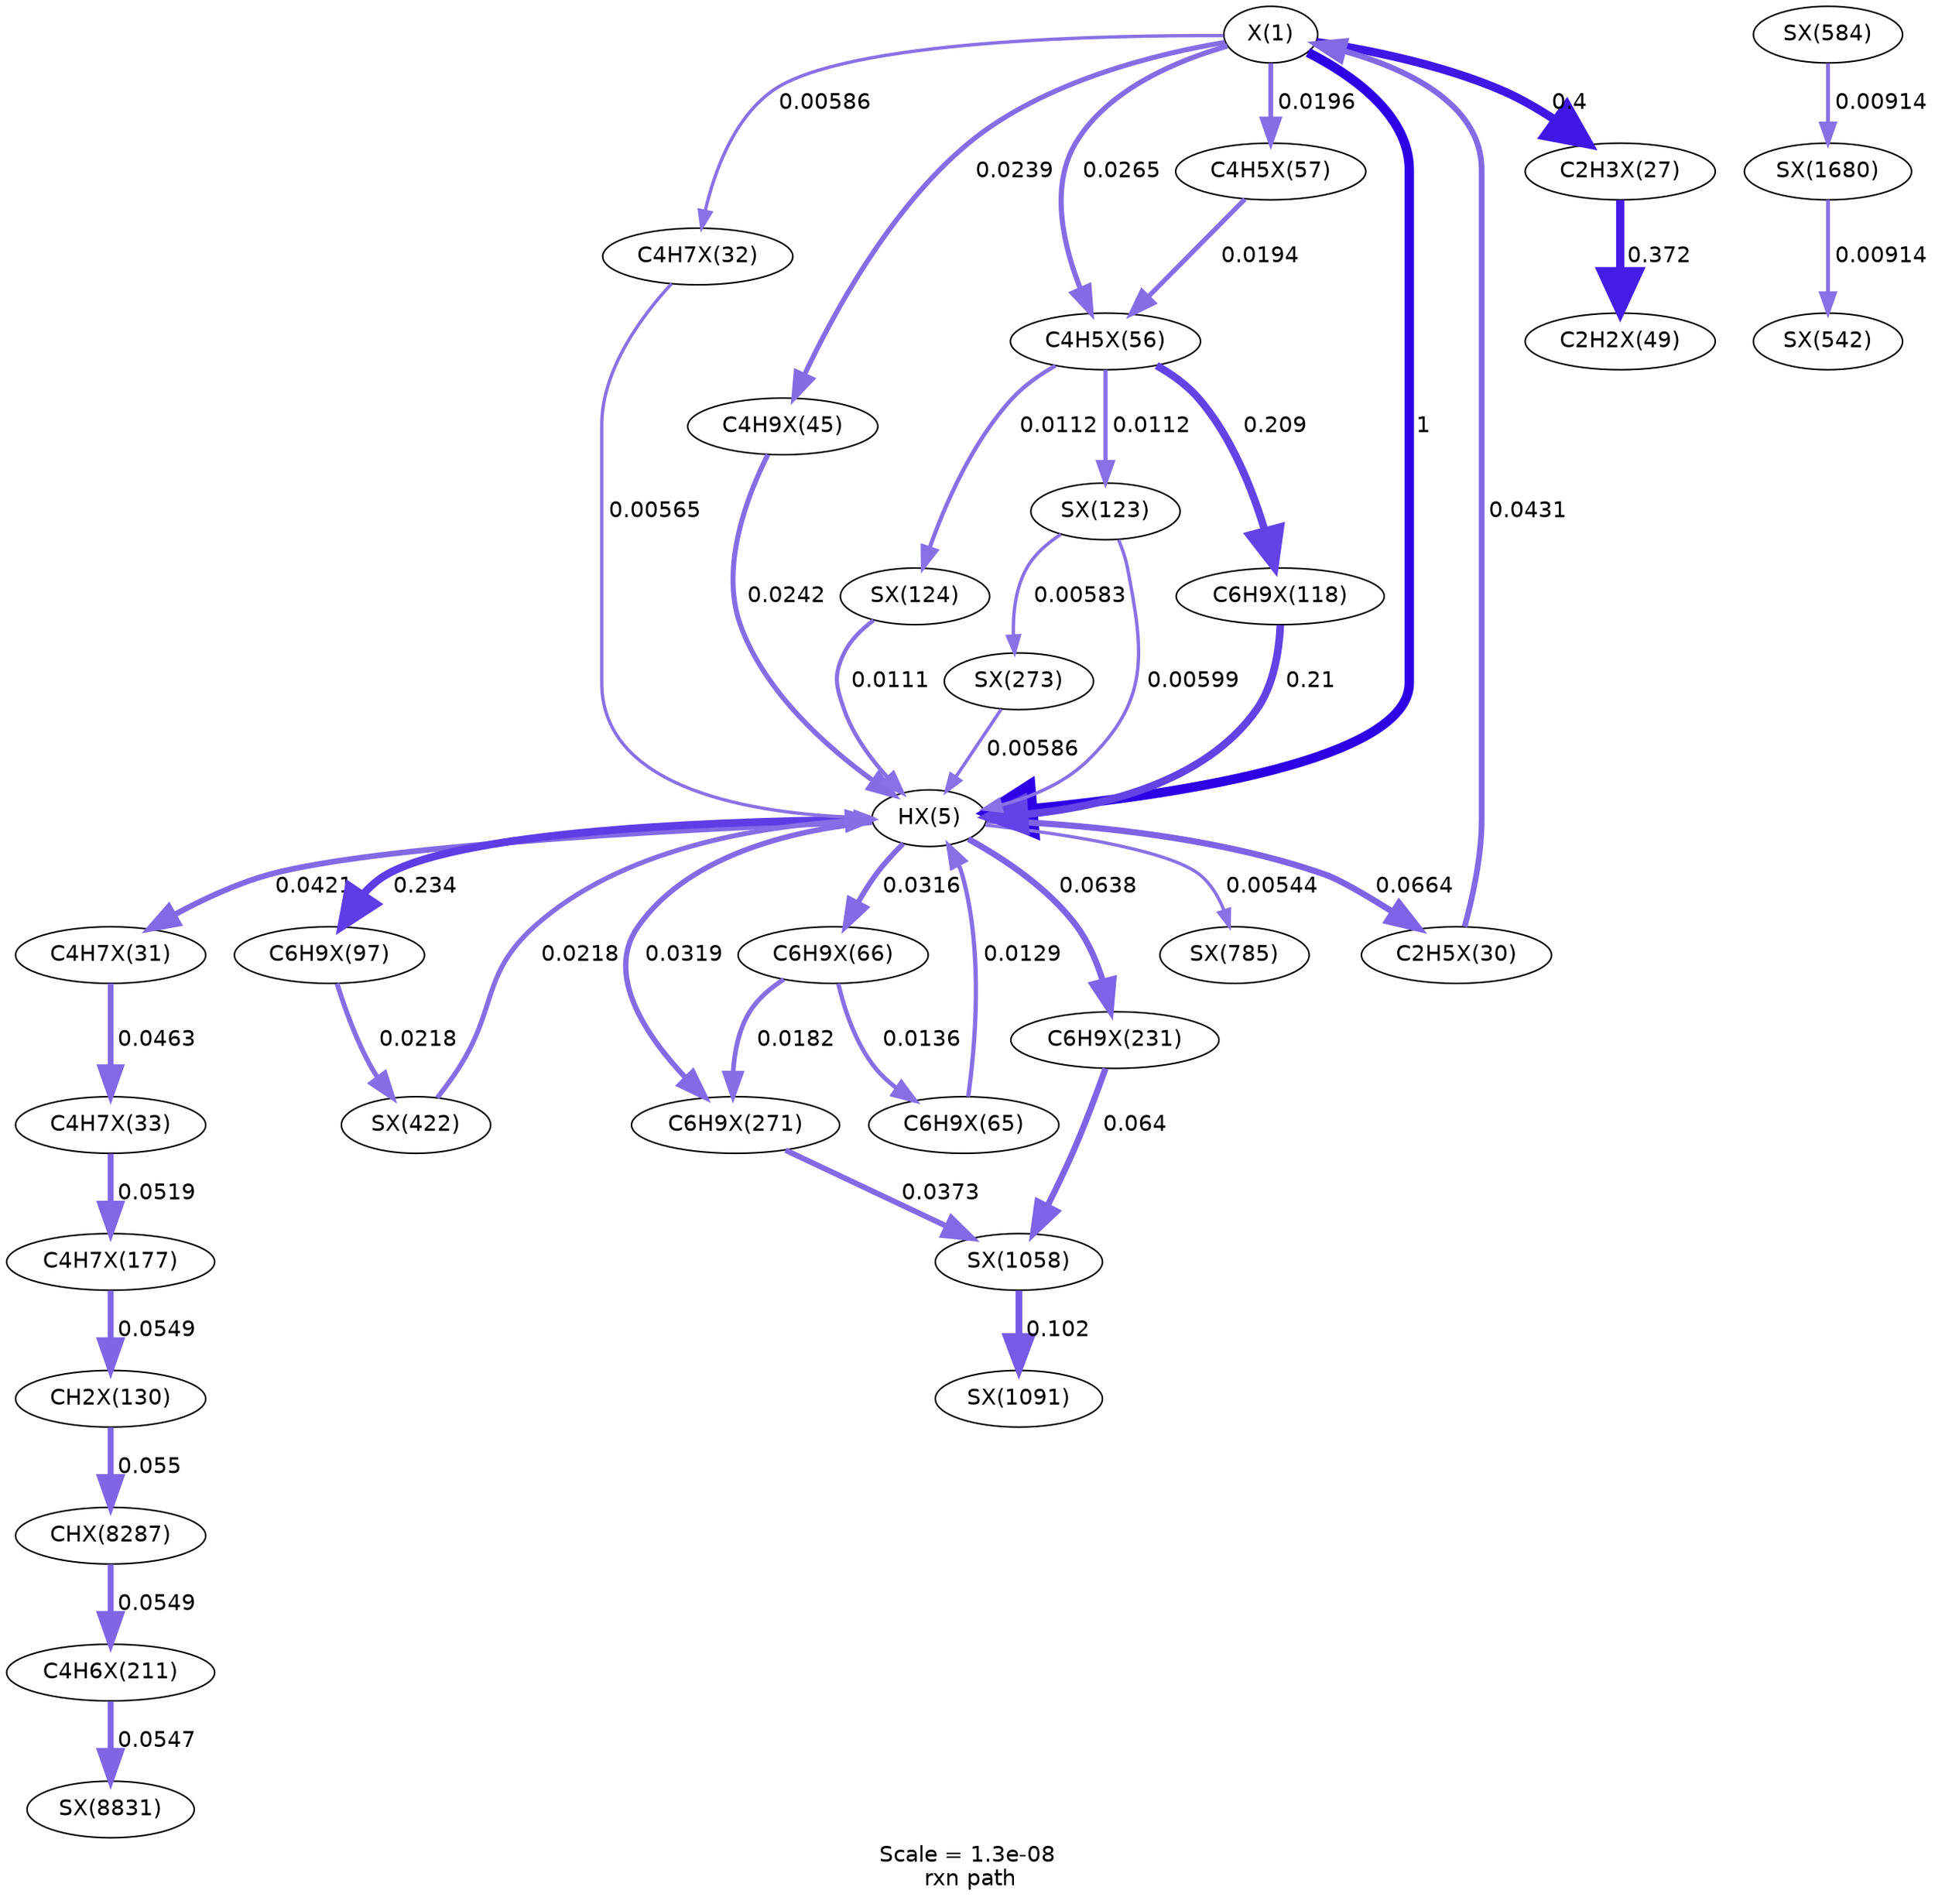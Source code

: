 digraph reaction_paths {
center=1;
s61 -> s62[fontname="Helvetica", style="setlinewidth(6)", arrowsize=3, color="0.7, 1.5, 0.9"
, label=" 1"];
s61 -> s63[fontname="Helvetica", style="setlinewidth(5.31)", arrowsize=2.65, color="0.7, 0.9, 0.9"
, label=" 0.4"];
s61 -> s76[fontname="Helvetica", style="setlinewidth(3.03)", arrowsize=1.52, color="0.7, 0.52, 0.9"
, label=" 0.0196"];
s61 -> s75[fontname="Helvetica", style="setlinewidth(3.26)", arrowsize=1.63, color="0.7, 0.527, 0.9"
, label=" 0.0265"];
s65 -> s61[fontname="Helvetica", style="setlinewidth(3.63)", arrowsize=1.81, color="0.7, 0.543, 0.9"
, label=" 0.0431"];
s61 -> s67[fontname="Helvetica", style="setlinewidth(2.12)", arrowsize=1.06, color="0.7, 0.506, 0.9"
, label=" 0.00586"];
s61 -> s73[fontname="Helvetica", style="setlinewidth(3.18)", arrowsize=1.59, color="0.7, 0.524, 0.9"
, label=" 0.0239"];
s62 -> s65[fontname="Helvetica", style="setlinewidth(3.95)", arrowsize=1.98, color="0.7, 0.566, 0.9"
, label=" 0.0664"];
s67 -> s62[fontname="Helvetica", style="setlinewidth(2.09)", arrowsize=1.05, color="0.7, 0.506, 0.9"
, label=" 0.00565"];
s62 -> s66[fontname="Helvetica", style="setlinewidth(3.61)", arrowsize=1.8, color="0.7, 0.542, 0.9"
, label=" 0.0421"];
s84 -> s62[fontname="Helvetica", style="setlinewidth(4.82)", arrowsize=2.41, color="0.7, 0.71, 0.9"
, label=" 0.21"];
s73 -> s62[fontname="Helvetica", style="setlinewidth(3.19)", arrowsize=1.59, color="0.7, 0.524, 0.9"
, label=" 0.0242"];
s77 -> s62[fontname="Helvetica", style="setlinewidth(2.71)", arrowsize=1.36, color="0.7, 0.513, 0.9"
, label=" 0.0129"];
s62 -> s83[fontname="Helvetica", style="setlinewidth(4.9)", arrowsize=2.45, color="0.7, 0.734, 0.9"
, label=" 0.234"];
s86 -> s62[fontname="Helvetica", style="setlinewidth(2.6)", arrowsize=1.3, color="0.7, 0.511, 0.9"
, label=" 0.0111"];
s85 -> s62[fontname="Helvetica", style="setlinewidth(2.14)", arrowsize=1.07, color="0.7, 0.506, 0.9"
, label=" 0.00599"];
s98 -> s62[fontname="Helvetica", style="setlinewidth(2.12)", arrowsize=1.06, color="0.7, 0.506, 0.9"
, label=" 0.00586"];
s101 -> s62[fontname="Helvetica", style="setlinewidth(3.11)", arrowsize=1.56, color="0.7, 0.522, 0.9"
, label=" 0.0218"];
s62 -> s96[fontname="Helvetica", style="setlinewidth(3.92)", arrowsize=1.96, color="0.7, 0.564, 0.9"
, label=" 0.0638"];
s62 -> s97[fontname="Helvetica", style="setlinewidth(3.4)", arrowsize=1.7, color="0.7, 0.532, 0.9"
, label=" 0.0319"];
s62 -> s78[fontname="Helvetica", style="setlinewidth(3.39)", arrowsize=1.7, color="0.7, 0.532, 0.9"
, label=" 0.0316"];
s62 -> s115[fontname="Helvetica", style="setlinewidth(2.06)", arrowsize=1.03, color="0.7, 0.505, 0.9"
, label=" 0.00544"];
s63 -> s74[fontname="Helvetica", style="setlinewidth(5.25)", arrowsize=2.63, color="0.7, 0.872, 0.9"
, label=" 0.372"];
s76 -> s75[fontname="Helvetica", style="setlinewidth(3.02)", arrowsize=1.51, color="0.7, 0.519, 0.9"
, label=" 0.0194"];
s75 -> s84[fontname="Helvetica", style="setlinewidth(4.82)", arrowsize=2.41, color="0.7, 0.709, 0.9"
, label=" 0.209"];
s75 -> s86[fontname="Helvetica", style="setlinewidth(2.61)", arrowsize=1.3, color="0.7, 0.511, 0.9"
, label=" 0.0112"];
s75 -> s85[fontname="Helvetica", style="setlinewidth(2.61)", arrowsize=1.3, color="0.7, 0.511, 0.9"
, label=" 0.0112"];
s66 -> s68[fontname="Helvetica", style="setlinewidth(3.68)", arrowsize=1.84, color="0.7, 0.546, 0.9"
, label=" 0.0463"];
s68 -> s93[fontname="Helvetica", style="setlinewidth(3.77)", arrowsize=1.88, color="0.7, 0.552, 0.9"
, label=" 0.0519"];
s93 -> s87[fontname="Helvetica", style="setlinewidth(3.81)", arrowsize=1.9, color="0.7, 0.555, 0.9"
, label=" 0.0549"];
s78 -> s77[fontname="Helvetica", style="setlinewidth(2.75)", arrowsize=1.38, color="0.7, 0.514, 0.9"
, label=" 0.0136"];
s83 -> s101[fontname="Helvetica", style="setlinewidth(3.11)", arrowsize=1.56, color="0.7, 0.522, 0.9"
, label=" 0.0218"];
s85 -> s98[fontname="Helvetica", style="setlinewidth(2.12)", arrowsize=1.06, color="0.7, 0.506, 0.9"
, label=" 0.00583"];
s96 -> s123[fontname="Helvetica", style="setlinewidth(3.93)", arrowsize=1.96, color="0.7, 0.564, 0.9"
, label=" 0.064"];
s97 -> s123[fontname="Helvetica", style="setlinewidth(3.52)", arrowsize=1.76, color="0.7, 0.537, 0.9"
, label=" 0.0373"];
s123 -> s124[fontname="Helvetica", style="setlinewidth(4.27)", arrowsize=2.14, color="0.7, 0.602, 0.9"
, label=" 0.102"];
s78 -> s97[fontname="Helvetica", style="setlinewidth(2.97)", arrowsize=1.49, color="0.7, 0.518, 0.9"
, label=" 0.0182"];
s144 -> s108[fontname="Helvetica", style="setlinewidth(2.46)", arrowsize=1.23, color="0.7, 0.509, 0.9"
, label=" 0.00914"];
s109 -> s144[fontname="Helvetica", style="setlinewidth(2.46)", arrowsize=1.23, color="0.7, 0.509, 0.9"
, label=" 0.00914"];
s87 -> s292[fontname="Helvetica", style="setlinewidth(3.81)", arrowsize=1.91, color="0.7, 0.555, 0.9"
, label=" 0.055"];
s292 -> s94[fontname="Helvetica", style="setlinewidth(3.81)", arrowsize=1.9, color="0.7, 0.555, 0.9"
, label=" 0.0549"];
s94 -> s294[fontname="Helvetica", style="setlinewidth(3.81)", arrowsize=1.9, color="0.7, 0.555, 0.9"
, label=" 0.0547"];
s61 [ fontname="Helvetica", label="X(1)"];
s62 [ fontname="Helvetica", label="HX(5)"];
s63 [ fontname="Helvetica", label="C2H3X(27)"];
s65 [ fontname="Helvetica", label="C2H5X(30)"];
s66 [ fontname="Helvetica", label="C4H7X(31)"];
s67 [ fontname="Helvetica", label="C4H7X(32)"];
s68 [ fontname="Helvetica", label="C4H7X(33)"];
s73 [ fontname="Helvetica", label="C4H9X(45)"];
s74 [ fontname="Helvetica", label="C2H2X(49)"];
s75 [ fontname="Helvetica", label="C4H5X(56)"];
s76 [ fontname="Helvetica", label="C4H5X(57)"];
s77 [ fontname="Helvetica", label="C6H9X(65)"];
s78 [ fontname="Helvetica", label="C6H9X(66)"];
s83 [ fontname="Helvetica", label="C6H9X(97)"];
s84 [ fontname="Helvetica", label="C6H9X(118)"];
s85 [ fontname="Helvetica", label="SX(123)"];
s86 [ fontname="Helvetica", label="SX(124)"];
s87 [ fontname="Helvetica", label="CH2X(130)"];
s93 [ fontname="Helvetica", label="C4H7X(177)"];
s94 [ fontname="Helvetica", label="C4H6X(211)"];
s96 [ fontname="Helvetica", label="C6H9X(231)"];
s97 [ fontname="Helvetica", label="C6H9X(271)"];
s98 [ fontname="Helvetica", label="SX(273)"];
s101 [ fontname="Helvetica", label="SX(422)"];
s108 [ fontname="Helvetica", label="SX(542)"];
s109 [ fontname="Helvetica", label="SX(584)"];
s115 [ fontname="Helvetica", label="SX(785)"];
s123 [ fontname="Helvetica", label="SX(1058)"];
s124 [ fontname="Helvetica", label="SX(1091)"];
s144 [ fontname="Helvetica", label="SX(1680)"];
s292 [ fontname="Helvetica", label="CHX(8287)"];
s294 [ fontname="Helvetica", label="SX(8831)"];
 label = "Scale = 1.3e-08\l rxn path";
 fontname = "Helvetica";
}

